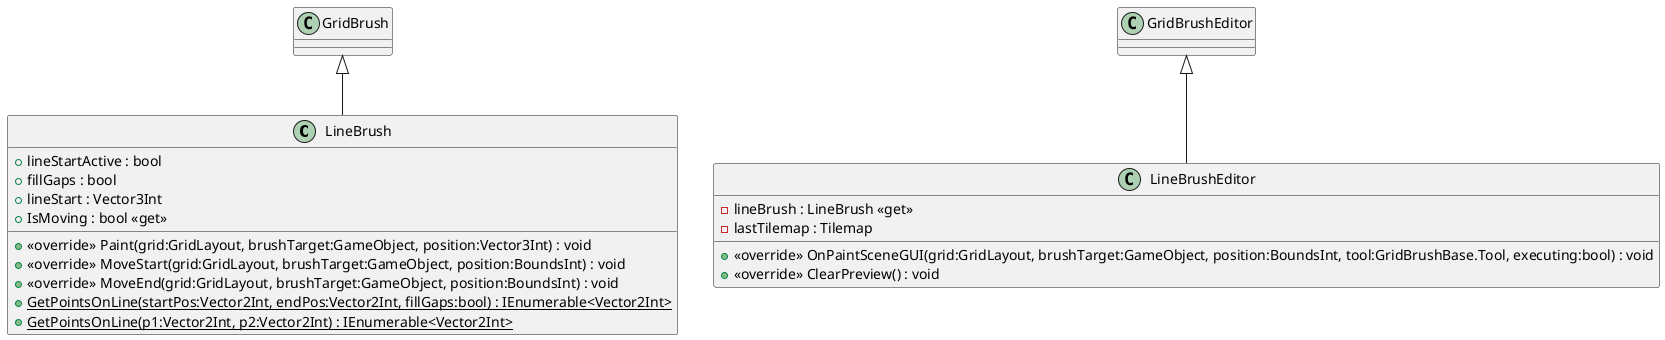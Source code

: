 @startuml
class LineBrush {
    + lineStartActive : bool
    + fillGaps : bool
    + lineStart : Vector3Int
    + IsMoving : bool <<get>>
    + <<override>> Paint(grid:GridLayout, brushTarget:GameObject, position:Vector3Int) : void
    + <<override>> MoveStart(grid:GridLayout, brushTarget:GameObject, position:BoundsInt) : void
    + <<override>> MoveEnd(grid:GridLayout, brushTarget:GameObject, position:BoundsInt) : void
    + {static} GetPointsOnLine(startPos:Vector2Int, endPos:Vector2Int, fillGaps:bool) : IEnumerable<Vector2Int>
    + {static} GetPointsOnLine(p1:Vector2Int, p2:Vector2Int) : IEnumerable<Vector2Int>
}
class LineBrushEditor {
    - lineBrush : LineBrush <<get>>
    - lastTilemap : Tilemap
    + <<override>> OnPaintSceneGUI(grid:GridLayout, brushTarget:GameObject, position:BoundsInt, tool:GridBrushBase.Tool, executing:bool) : void
    + <<override>> ClearPreview() : void
}
GridBrush <|-- LineBrush
GridBrushEditor <|-- LineBrushEditor
@enduml
